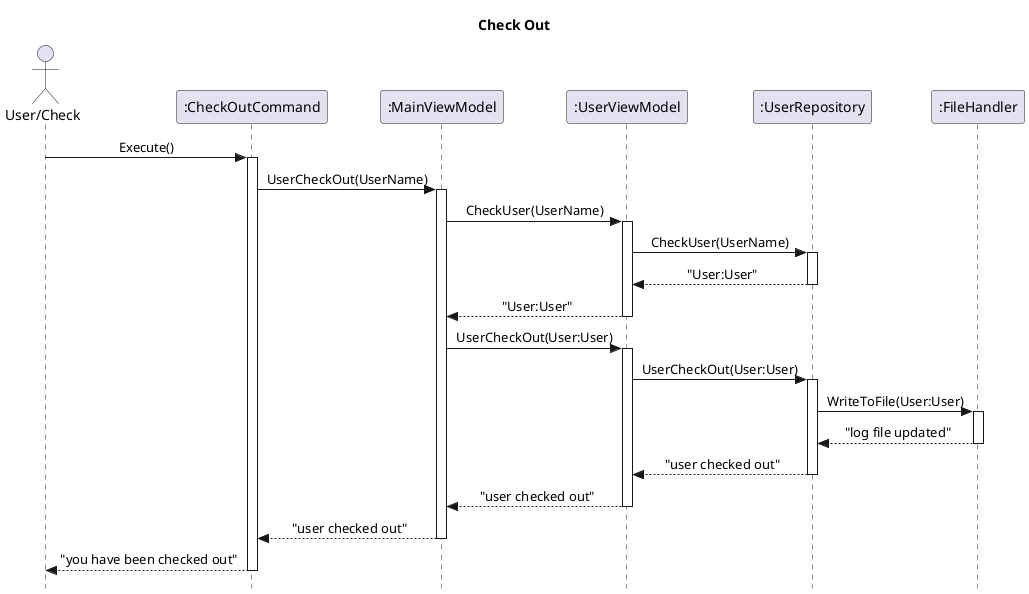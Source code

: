 @startuml test
skinparam style strictuml
skinparam sequenceMessageAlign center
title Check Out

Actor "User/Check" as user

participant ":CheckOutCommand" as COC
participant ":MainViewModel" as MVM
participant ":UserViewModel" as UVM
participant ":UserRepository" as UR
participant ":FileHandler" as FH

user -> COC ++: Execute()
    
    COC -> MVM ++: UserCheckOut(UserName)      

        MVM -> UVM ++: CheckUser(UserName)

            UVM -> UR ++: CheckUser(UserName)

            return "User:User"

        return "User:User"

        MVM ->  UVM ++: UserCheckOut(User:User)
            UVM -> UR ++: UserCheckOut(User:User)
                UR -> FH ++: WriteToFile(User:User)

                return "log file updated"

            return "user checked out"

         return "user checked out"
    return "user checked out"
return "you have been checked out"